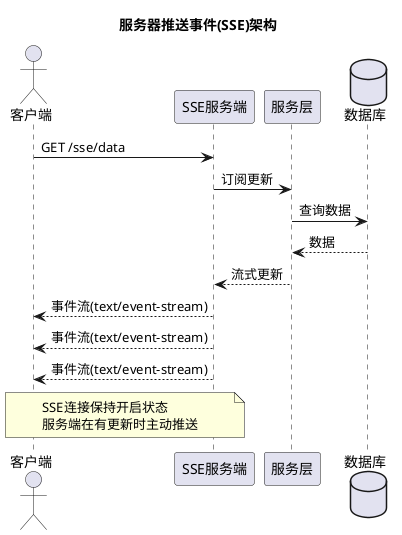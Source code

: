 @startuml SSE架构图

title 服务器推送事件(SSE)架构

actor 客户端 as client
participant "SSE服务端" as server
participant "服务层" as service
database 数据库 as db

client -> server : GET /sse/data
server -> service : 订阅更新
service -> db : 查询数据
db --> service : 数据
service --> server : 流式更新
server --> client : 事件流(text/event-stream)
server --> client : 事件流(text/event-stream)
server --> client : 事件流(text/event-stream)

note over client,server
    SSE连接保持开启状态
    服务端在有更新时主动推送
end note

@enduml